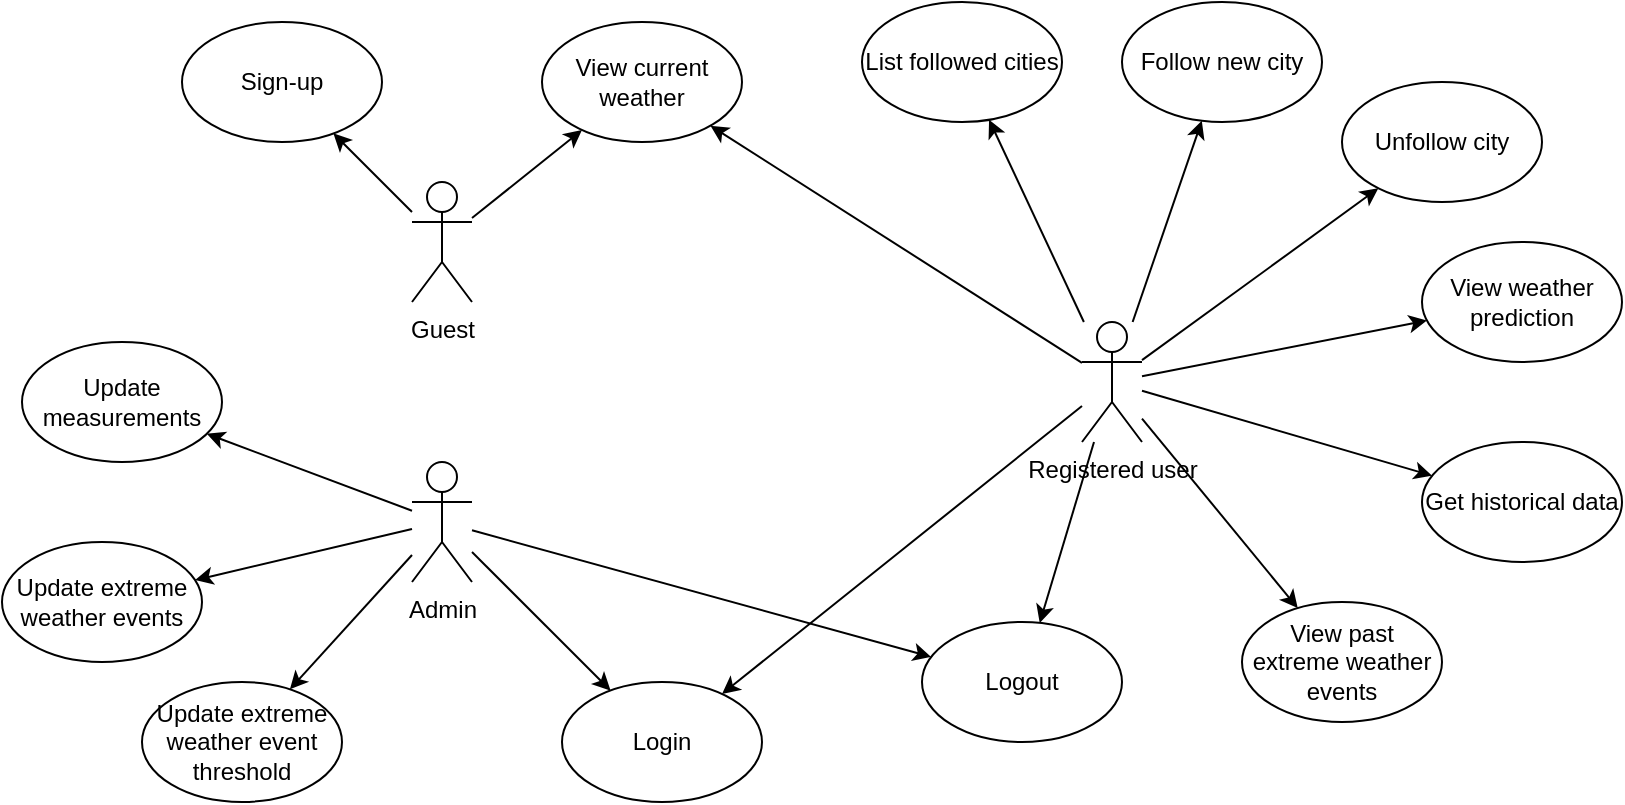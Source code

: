 <mxfile version="25.0.3">
  <diagram name="Page-1" id="42789a77-a242-8287-6e28-9cd8cfd52e62">
    <mxGraphModel dx="1561" dy="674" grid="1" gridSize="10" guides="1" tooltips="1" connect="1" arrows="1" fold="1" page="1" pageScale="1" pageWidth="1100" pageHeight="850" background="none" math="0" shadow="0">
      <root>
        <mxCell id="0" />
        <mxCell id="1" parent="0" />
        <mxCell id="40zkzAZCoLJtN4qochw4-1" value="Guest" style="shape=umlActor;verticalLabelPosition=bottom;verticalAlign=top;html=1;outlineConnect=0;" vertex="1" parent="1">
          <mxGeometry x="255" y="130" width="30" height="60" as="geometry" />
        </mxCell>
        <mxCell id="40zkzAZCoLJtN4qochw4-3" value="Admin" style="shape=umlActor;verticalLabelPosition=bottom;verticalAlign=top;html=1;outlineConnect=0;" vertex="1" parent="1">
          <mxGeometry x="255" y="270" width="30" height="60" as="geometry" />
        </mxCell>
        <mxCell id="40zkzAZCoLJtN4qochw4-4" value="Registered user" style="shape=umlActor;verticalLabelPosition=bottom;verticalAlign=top;html=1;outlineConnect=0;" vertex="1" parent="1">
          <mxGeometry x="590" y="200" width="30" height="60" as="geometry" />
        </mxCell>
        <mxCell id="40zkzAZCoLJtN4qochw4-7" value="Login" style="ellipse;whiteSpace=wrap;html=1;" vertex="1" parent="1">
          <mxGeometry x="330" y="380" width="100" height="60" as="geometry" />
        </mxCell>
        <mxCell id="40zkzAZCoLJtN4qochw4-8" value="Logout&lt;span style=&quot;color: rgba(0, 0, 0, 0); font-family: monospace; font-size: 0px; text-align: start; text-wrap: nowrap;&quot;&gt;%3CmxGraphModel%3E%3Croot%3E%3CmxCell%20id%3D%220%22%2F%3E%3CmxCell%20id%3D%221%22%20parent%3D%220%22%2F%3E%3CmxCell%20id%3D%222%22%20value%3D%22Login%22%20style%3D%22ellipse%3BwhiteSpace%3Dwrap%3Bhtml%3D1%3B%22%20vertex%3D%221%22%20parent%3D%221%22%3E%3CmxGeometry%20x%3D%22110%22%20y%3D%22160%22%20width%3D%22100%22%20height%3D%2260%22%20as%3D%22geometry%22%2F%3E%3C%2FmxCell%3E%3C%2Froot%3E%3C%2FmxGraphModel%3E&lt;/span&gt;" style="ellipse;whiteSpace=wrap;html=1;" vertex="1" parent="1">
          <mxGeometry x="510" y="350" width="100" height="60" as="geometry" />
        </mxCell>
        <mxCell id="40zkzAZCoLJtN4qochw4-9" value="Sign-up" style="ellipse;whiteSpace=wrap;html=1;" vertex="1" parent="1">
          <mxGeometry x="140" y="50" width="100" height="60" as="geometry" />
        </mxCell>
        <mxCell id="40zkzAZCoLJtN4qochw4-10" value="List followed cities" style="ellipse;whiteSpace=wrap;html=1;" vertex="1" parent="1">
          <mxGeometry x="480" y="40" width="100" height="60" as="geometry" />
        </mxCell>
        <mxCell id="40zkzAZCoLJtN4qochw4-11" value="View current weather" style="ellipse;whiteSpace=wrap;html=1;" vertex="1" parent="1">
          <mxGeometry x="320" y="50" width="100" height="60" as="geometry" />
        </mxCell>
        <mxCell id="40zkzAZCoLJtN4qochw4-12" value="View weather prediction" style="ellipse;whiteSpace=wrap;html=1;" vertex="1" parent="1">
          <mxGeometry x="760" y="160" width="100" height="60" as="geometry" />
        </mxCell>
        <mxCell id="40zkzAZCoLJtN4qochw4-13" value="Get historical data" style="ellipse;whiteSpace=wrap;html=1;" vertex="1" parent="1">
          <mxGeometry x="760" y="260" width="100" height="60" as="geometry" />
        </mxCell>
        <mxCell id="40zkzAZCoLJtN4qochw4-14" value="View past extreme weather events" style="ellipse;whiteSpace=wrap;html=1;" vertex="1" parent="1">
          <mxGeometry x="670" y="340" width="100" height="60" as="geometry" />
        </mxCell>
        <mxCell id="40zkzAZCoLJtN4qochw4-15" value="" style="endArrow=classic;html=1;rounded=0;" edge="1" parent="1" source="40zkzAZCoLJtN4qochw4-4" target="40zkzAZCoLJtN4qochw4-10">
          <mxGeometry width="50" height="50" relative="1" as="geometry">
            <mxPoint x="410" y="310" as="sourcePoint" />
            <mxPoint x="460" y="260" as="targetPoint" />
          </mxGeometry>
        </mxCell>
        <mxCell id="40zkzAZCoLJtN4qochw4-16" value="" style="endArrow=classic;html=1;rounded=0;" edge="1" parent="1" source="40zkzAZCoLJtN4qochw4-4" target="40zkzAZCoLJtN4qochw4-12">
          <mxGeometry width="50" height="50" relative="1" as="geometry">
            <mxPoint x="601" y="210" as="sourcePoint" />
            <mxPoint x="553" y="109" as="targetPoint" />
          </mxGeometry>
        </mxCell>
        <mxCell id="40zkzAZCoLJtN4qochw4-17" value="" style="endArrow=classic;html=1;rounded=0;" edge="1" parent="1" source="40zkzAZCoLJtN4qochw4-4" target="40zkzAZCoLJtN4qochw4-13">
          <mxGeometry width="50" height="50" relative="1" as="geometry">
            <mxPoint x="611" y="220" as="sourcePoint" />
            <mxPoint x="563" y="119" as="targetPoint" />
          </mxGeometry>
        </mxCell>
        <mxCell id="40zkzAZCoLJtN4qochw4-18" value="" style="endArrow=classic;html=1;rounded=0;" edge="1" parent="1" source="40zkzAZCoLJtN4qochw4-4" target="40zkzAZCoLJtN4qochw4-14">
          <mxGeometry width="50" height="50" relative="1" as="geometry">
            <mxPoint x="621" y="230" as="sourcePoint" />
            <mxPoint x="573" y="129" as="targetPoint" />
          </mxGeometry>
        </mxCell>
        <mxCell id="40zkzAZCoLJtN4qochw4-19" value="" style="endArrow=classic;html=1;rounded=0;" edge="1" parent="1" source="40zkzAZCoLJtN4qochw4-1" target="40zkzAZCoLJtN4qochw4-9">
          <mxGeometry width="50" height="50" relative="1" as="geometry">
            <mxPoint x="631" y="240" as="sourcePoint" />
            <mxPoint x="583" y="139" as="targetPoint" />
          </mxGeometry>
        </mxCell>
        <mxCell id="40zkzAZCoLJtN4qochw4-20" value="" style="endArrow=classic;html=1;rounded=0;" edge="1" parent="1" source="40zkzAZCoLJtN4qochw4-4" target="40zkzAZCoLJtN4qochw4-11">
          <mxGeometry width="50" height="50" relative="1" as="geometry">
            <mxPoint x="641" y="250" as="sourcePoint" />
            <mxPoint x="593" y="149" as="targetPoint" />
          </mxGeometry>
        </mxCell>
        <mxCell id="40zkzAZCoLJtN4qochw4-21" value="" style="endArrow=classic;html=1;rounded=0;" edge="1" parent="1" source="40zkzAZCoLJtN4qochw4-1" target="40zkzAZCoLJtN4qochw4-11">
          <mxGeometry width="50" height="50" relative="1" as="geometry">
            <mxPoint x="651" y="260" as="sourcePoint" />
            <mxPoint x="603" y="159" as="targetPoint" />
          </mxGeometry>
        </mxCell>
        <mxCell id="40zkzAZCoLJtN4qochw4-22" value="" style="endArrow=classic;html=1;rounded=0;" edge="1" parent="1" source="40zkzAZCoLJtN4qochw4-4" target="40zkzAZCoLJtN4qochw4-7">
          <mxGeometry width="50" height="50" relative="1" as="geometry">
            <mxPoint x="661" y="270" as="sourcePoint" />
            <mxPoint x="613" y="169" as="targetPoint" />
          </mxGeometry>
        </mxCell>
        <mxCell id="40zkzAZCoLJtN4qochw4-23" value="" style="endArrow=classic;html=1;rounded=0;" edge="1" parent="1" source="40zkzAZCoLJtN4qochw4-4" target="40zkzAZCoLJtN4qochw4-8">
          <mxGeometry width="50" height="50" relative="1" as="geometry">
            <mxPoint x="671" y="280" as="sourcePoint" />
            <mxPoint x="623" y="179" as="targetPoint" />
          </mxGeometry>
        </mxCell>
        <mxCell id="40zkzAZCoLJtN4qochw4-24" value="" style="endArrow=classic;html=1;rounded=0;" edge="1" parent="1" source="40zkzAZCoLJtN4qochw4-3" target="40zkzAZCoLJtN4qochw4-7">
          <mxGeometry width="50" height="50" relative="1" as="geometry">
            <mxPoint x="681" y="290" as="sourcePoint" />
            <mxPoint x="633" y="189" as="targetPoint" />
          </mxGeometry>
        </mxCell>
        <mxCell id="40zkzAZCoLJtN4qochw4-26" value="" style="endArrow=classic;html=1;rounded=0;" edge="1" parent="1" source="40zkzAZCoLJtN4qochw4-3" target="40zkzAZCoLJtN4qochw4-8">
          <mxGeometry width="50" height="50" relative="1" as="geometry">
            <mxPoint x="691" y="300" as="sourcePoint" />
            <mxPoint x="643" y="199" as="targetPoint" />
          </mxGeometry>
        </mxCell>
        <mxCell id="40zkzAZCoLJtN4qochw4-27" value="Update measurements" style="ellipse;whiteSpace=wrap;html=1;" vertex="1" parent="1">
          <mxGeometry x="60" y="210" width="100" height="60" as="geometry" />
        </mxCell>
        <mxCell id="40zkzAZCoLJtN4qochw4-28" value="Update extreme weather events" style="ellipse;whiteSpace=wrap;html=1;" vertex="1" parent="1">
          <mxGeometry x="50" y="310" width="100" height="60" as="geometry" />
        </mxCell>
        <mxCell id="40zkzAZCoLJtN4qochw4-29" value="Update extreme weather event threshold" style="ellipse;whiteSpace=wrap;html=1;" vertex="1" parent="1">
          <mxGeometry x="120" y="380" width="100" height="60" as="geometry" />
        </mxCell>
        <mxCell id="40zkzAZCoLJtN4qochw4-31" value="" style="endArrow=classic;html=1;rounded=0;" edge="1" parent="1" source="40zkzAZCoLJtN4qochw4-3" target="40zkzAZCoLJtN4qochw4-27">
          <mxGeometry width="50" height="50" relative="1" as="geometry">
            <mxPoint x="410" y="410" as="sourcePoint" />
            <mxPoint x="460" y="360" as="targetPoint" />
          </mxGeometry>
        </mxCell>
        <mxCell id="40zkzAZCoLJtN4qochw4-32" value="" style="endArrow=classic;html=1;rounded=0;" edge="1" parent="1" source="40zkzAZCoLJtN4qochw4-3" target="40zkzAZCoLJtN4qochw4-28">
          <mxGeometry width="50" height="50" relative="1" as="geometry">
            <mxPoint x="410" y="410" as="sourcePoint" />
            <mxPoint x="460" y="360" as="targetPoint" />
          </mxGeometry>
        </mxCell>
        <mxCell id="40zkzAZCoLJtN4qochw4-33" value="" style="endArrow=classic;html=1;rounded=0;" edge="1" parent="1" source="40zkzAZCoLJtN4qochw4-3" target="40zkzAZCoLJtN4qochw4-29">
          <mxGeometry width="50" height="50" relative="1" as="geometry">
            <mxPoint x="280" y="450" as="sourcePoint" />
            <mxPoint x="155" y="347" as="targetPoint" />
          </mxGeometry>
        </mxCell>
        <mxCell id="40zkzAZCoLJtN4qochw4-35" value="Follow new city" style="ellipse;whiteSpace=wrap;html=1;" vertex="1" parent="1">
          <mxGeometry x="610" y="40" width="100" height="60" as="geometry" />
        </mxCell>
        <mxCell id="40zkzAZCoLJtN4qochw4-36" value="" style="endArrow=classic;html=1;rounded=0;" edge="1" parent="1" source="40zkzAZCoLJtN4qochw4-4" target="40zkzAZCoLJtN4qochw4-35">
          <mxGeometry width="50" height="50" relative="1" as="geometry">
            <mxPoint x="410" y="260" as="sourcePoint" />
            <mxPoint x="460" y="210" as="targetPoint" />
          </mxGeometry>
        </mxCell>
        <mxCell id="40zkzAZCoLJtN4qochw4-37" value="Unfollow city" style="ellipse;whiteSpace=wrap;html=1;" vertex="1" parent="1">
          <mxGeometry x="720" y="80" width="100" height="60" as="geometry" />
        </mxCell>
        <mxCell id="40zkzAZCoLJtN4qochw4-38" value="" style="endArrow=classic;html=1;rounded=0;" edge="1" parent="1" source="40zkzAZCoLJtN4qochw4-4" target="40zkzAZCoLJtN4qochw4-37">
          <mxGeometry width="50" height="50" relative="1" as="geometry">
            <mxPoint x="660" y="190" as="sourcePoint" />
            <mxPoint x="710" y="140" as="targetPoint" />
          </mxGeometry>
        </mxCell>
      </root>
    </mxGraphModel>
  </diagram>
</mxfile>
